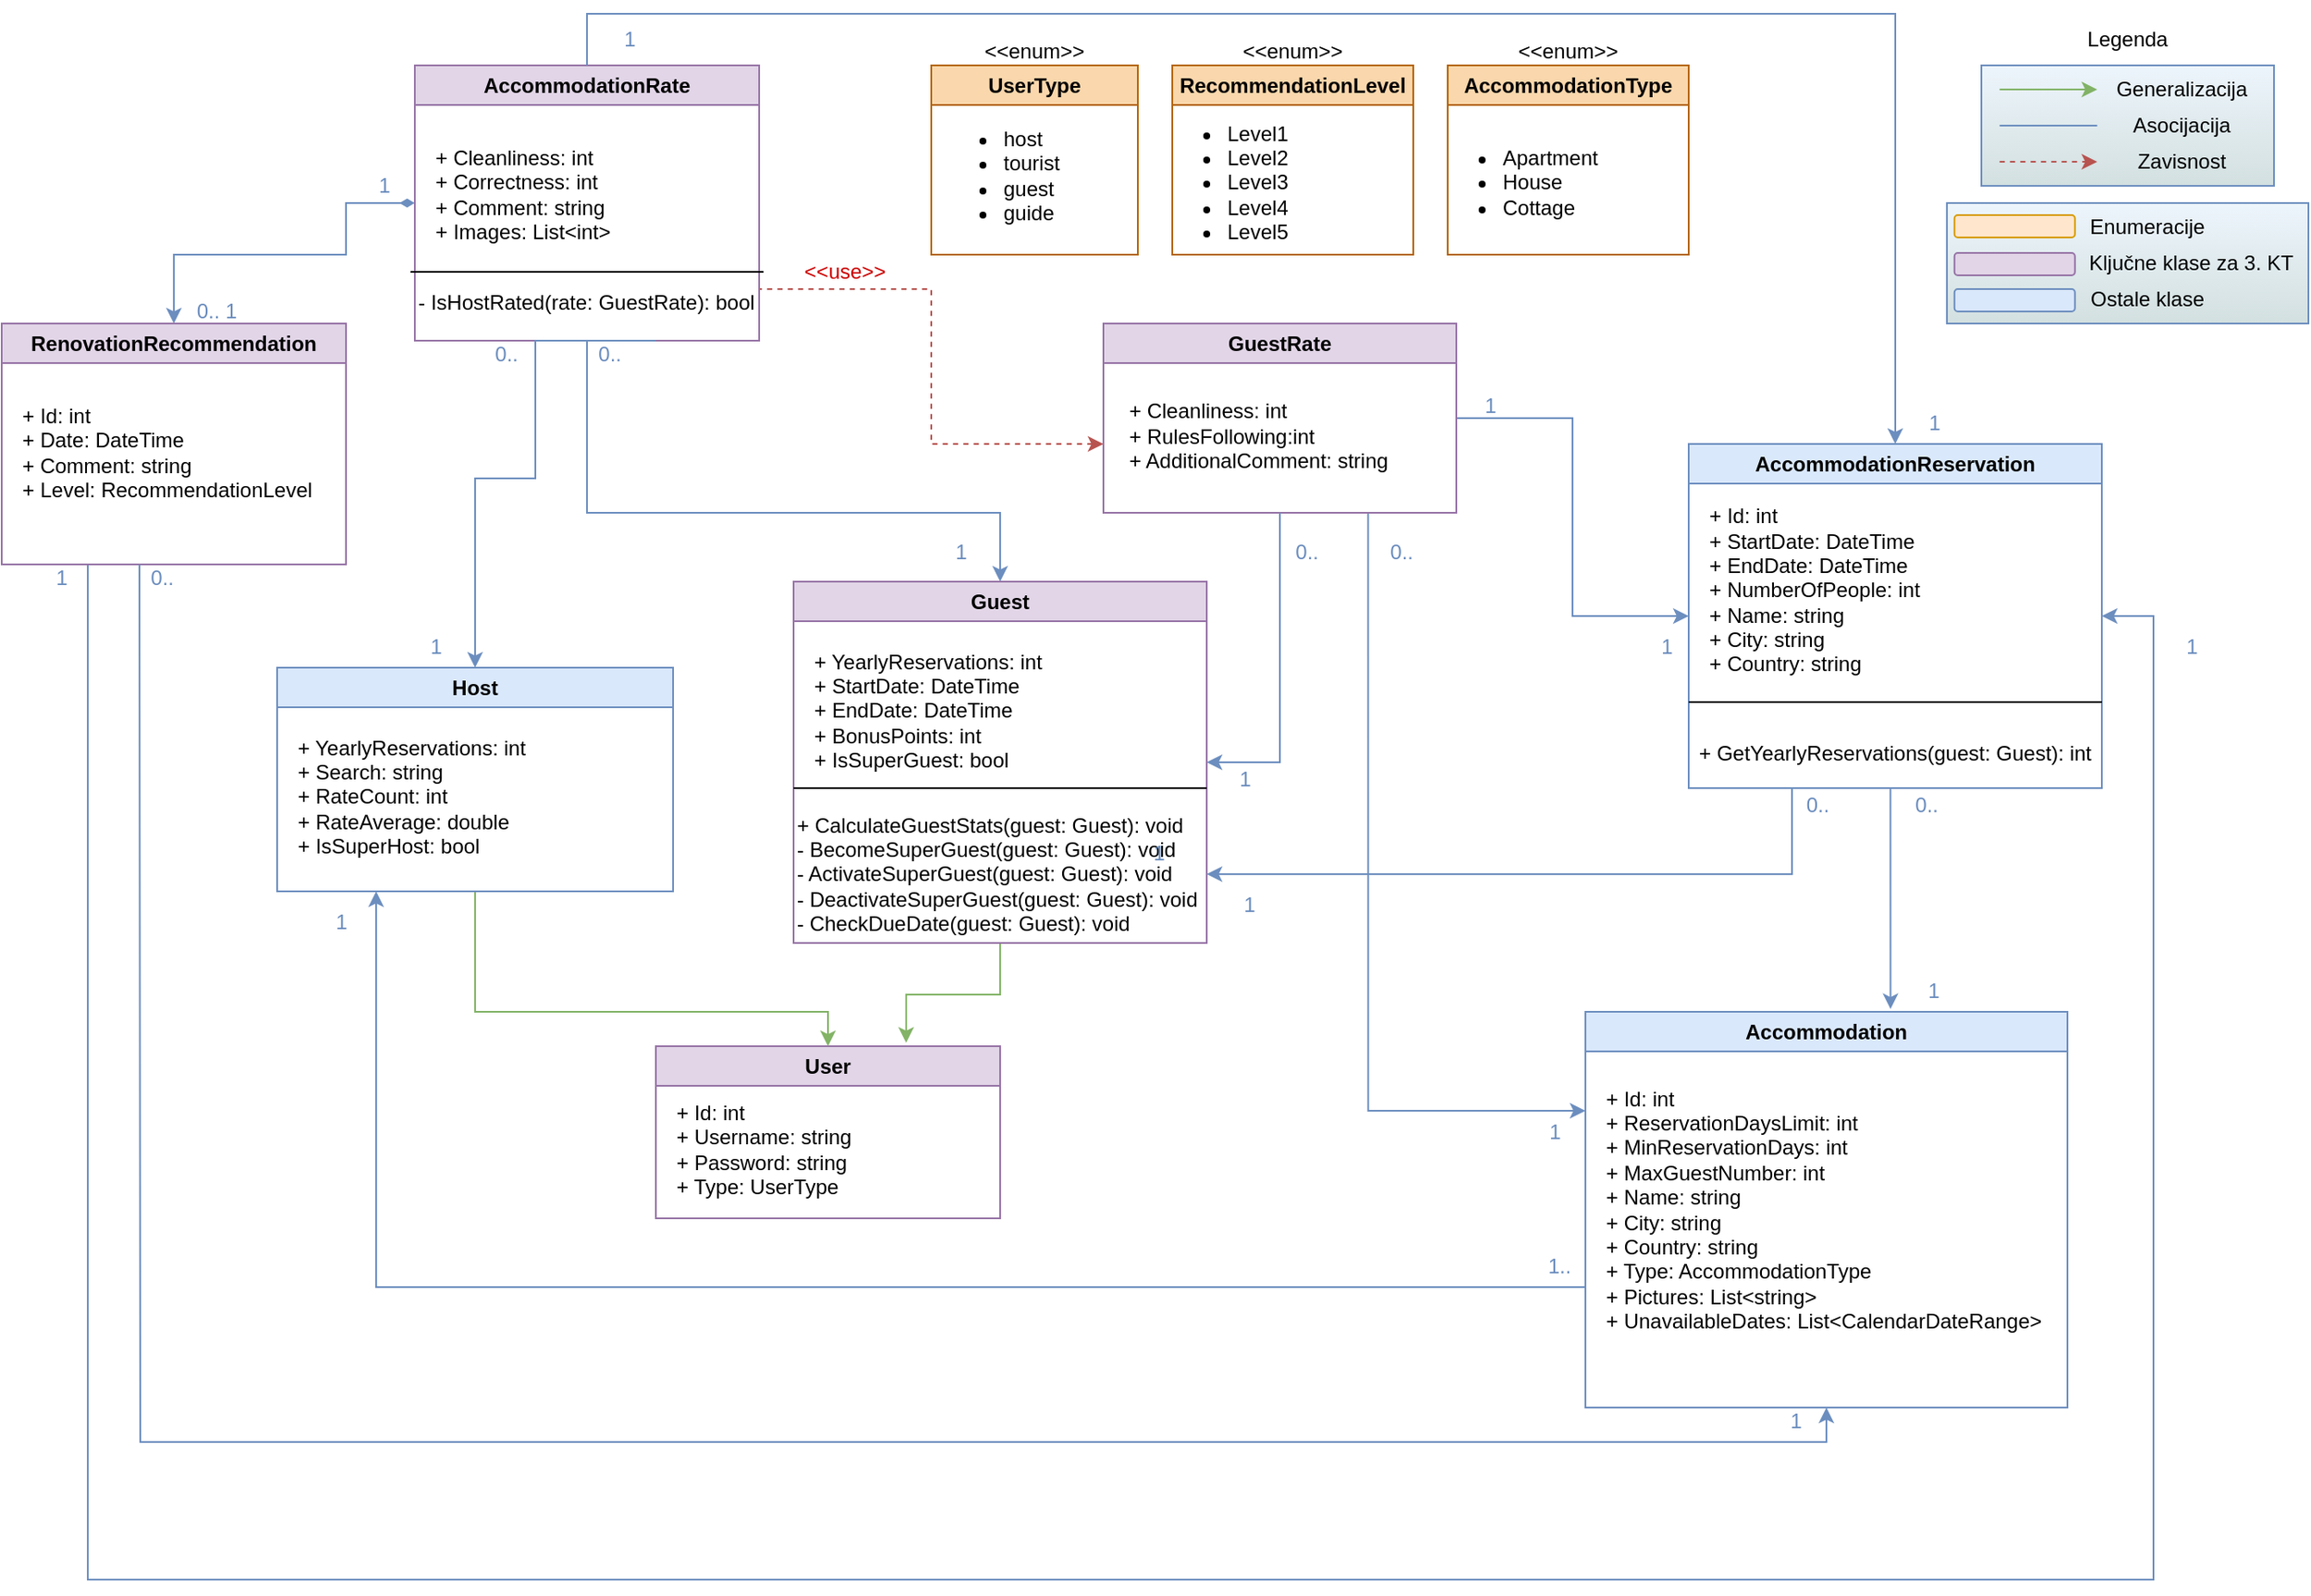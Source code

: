 <mxfile version="24.4.0" type="github">
  <diagram name="Page-1" id="qMxJpvpj7_H12InIcWU-">
    <mxGraphModel dx="2074" dy="1106" grid="1" gridSize="10" guides="1" tooltips="1" connect="1" arrows="1" fold="1" page="1" pageScale="1" pageWidth="850" pageHeight="1100" math="0" shadow="0">
      <root>
        <mxCell id="0" />
        <mxCell id="1" parent="0" />
        <mxCell id="oFTy_eE11pHR6PuAk6cI-17" value="User" style="swimlane;whiteSpace=wrap;html=1;fillColor=#e1d5e7;strokeColor=#9673a6;" parent="1" vertex="1">
          <mxGeometry x="420" y="610" width="200" height="100" as="geometry" />
        </mxCell>
        <mxCell id="oFTy_eE11pHR6PuAk6cI-22" value="+ Id: int&lt;div&gt;+ Username: string&lt;/div&gt;&lt;div&gt;+ Password: string&lt;/div&gt;&lt;div&gt;+ Type: UserType&lt;/div&gt;" style="text;html=1;align=left;verticalAlign=middle;whiteSpace=wrap;rounded=0;" parent="oFTy_eE11pHR6PuAk6cI-17" vertex="1">
          <mxGeometry x="10" y="25" width="180" height="70" as="geometry" />
        </mxCell>
        <mxCell id="oFTy_eE11pHR6PuAk6cI-18" value="UserType" style="swimlane;whiteSpace=wrap;html=1;fillColor=#fad7ac;strokeColor=#b46504;" parent="1" vertex="1">
          <mxGeometry x="580" y="40" width="120" height="110" as="geometry">
            <mxRectangle x="610" y="30" width="90" height="30" as="alternateBounds" />
          </mxGeometry>
        </mxCell>
        <mxCell id="oFTy_eE11pHR6PuAk6cI-23" value="&lt;ul&gt;&lt;li style=&quot;&quot;&gt;host&lt;/li&gt;&lt;li style=&quot;&quot;&gt;tourist&lt;/li&gt;&lt;li style=&quot;&quot;&gt;guest&lt;/li&gt;&lt;li style=&quot;&quot;&gt;&lt;span style=&quot;background-color: initial;&quot;&gt;guide&lt;/span&gt;&lt;/li&gt;&lt;/ul&gt;" style="text;html=1;align=left;verticalAlign=middle;whiteSpace=wrap;rounded=0;" parent="oFTy_eE11pHR6PuAk6cI-18" vertex="1">
          <mxGeometry y="29" width="73" height="70" as="geometry" />
        </mxCell>
        <mxCell id="yB7MZX--S5__9EGFR-4e-43" style="edgeStyle=orthogonalEdgeStyle;rounded=0;orthogonalLoop=1;jettySize=auto;html=1;exitX=0.5;exitY=0;exitDx=0;exitDy=0;fillColor=#dae8fc;strokeColor=#6c8ebf;endArrow=diamondThin;endFill=1;strokeWidth=1;startArrow=classic;startFill=1;" parent="1" source="oFTy_eE11pHR6PuAk6cI-19" edge="1">
          <mxGeometry relative="1" as="geometry">
            <mxPoint x="280" y="120" as="targetPoint" />
            <Array as="points">
              <mxPoint x="140" y="150" />
              <mxPoint x="240" y="150" />
              <mxPoint x="240" y="120" />
            </Array>
          </mxGeometry>
        </mxCell>
        <mxCell id="yB7MZX--S5__9EGFR-4e-79" style="edgeStyle=orthogonalEdgeStyle;rounded=0;orthogonalLoop=1;jettySize=auto;html=1;exitX=0.25;exitY=1;exitDx=0;exitDy=0;entryX=1;entryY=0.5;entryDx=0;entryDy=0;fillColor=#dae8fc;strokeColor=#6c8ebf;" parent="1" source="oFTy_eE11pHR6PuAk6cI-19" target="yB7MZX--S5__9EGFR-4e-61" edge="1">
          <mxGeometry relative="1" as="geometry">
            <Array as="points">
              <mxPoint x="90" y="920" />
              <mxPoint x="1290" y="920" />
              <mxPoint x="1290" y="360" />
            </Array>
          </mxGeometry>
        </mxCell>
        <mxCell id="oFTy_eE11pHR6PuAk6cI-19" value="RenovationRecommendation" style="swimlane;whiteSpace=wrap;html=1;fillColor=#e1d5e7;strokeColor=#9673a6;" parent="1" vertex="1">
          <mxGeometry x="40" y="190" width="200" height="140" as="geometry">
            <mxRectangle x="40" y="190" width="200" height="30" as="alternateBounds" />
          </mxGeometry>
        </mxCell>
        <mxCell id="oFTy_eE11pHR6PuAk6cI-25" value="+ Id: int&lt;div&gt;+ Date: DateTime&lt;/div&gt;&lt;div&gt;&lt;span style=&quot;background-color: initial;&quot;&gt;+ Comment: string&lt;/span&gt;&lt;br&gt;&lt;/div&gt;&lt;div&gt;&lt;span style=&quot;background-color: initial;&quot;&gt;+ Level: RecommendationLevel&lt;/span&gt;&lt;/div&gt;" style="text;html=1;align=left;verticalAlign=middle;whiteSpace=wrap;rounded=0;" parent="oFTy_eE11pHR6PuAk6cI-19" vertex="1">
          <mxGeometry x="10" y="30" width="180" height="90" as="geometry" />
        </mxCell>
        <mxCell id="yB7MZX--S5__9EGFR-4e-36" style="edgeStyle=orthogonalEdgeStyle;rounded=0;orthogonalLoop=1;jettySize=auto;html=1;entryX=1;entryY=0.5;entryDx=0;entryDy=0;fillColor=#f8cecc;strokeColor=#b85450;dashed=1;startArrow=classic;startFill=1;endArrow=none;endFill=0;" parent="1" source="oFTy_eE11pHR6PuAk6cI-20" target="yB7MZX--S5__9EGFR-4e-19" edge="1">
          <mxGeometry relative="1" as="geometry">
            <Array as="points">
              <mxPoint x="580" y="260" />
              <mxPoint x="580" y="170" />
              <mxPoint x="480" y="170" />
            </Array>
          </mxGeometry>
        </mxCell>
        <mxCell id="yB7MZX--S5__9EGFR-4e-75" style="edgeStyle=orthogonalEdgeStyle;rounded=0;orthogonalLoop=1;jettySize=auto;html=1;exitX=1;exitY=0.5;exitDx=0;exitDy=0;entryX=0;entryY=0.5;entryDx=0;entryDy=0;fillColor=#dae8fc;strokeColor=#6c8ebf;" parent="1" source="oFTy_eE11pHR6PuAk6cI-20" target="yB7MZX--S5__9EGFR-4e-61" edge="1">
          <mxGeometry relative="1" as="geometry" />
        </mxCell>
        <mxCell id="yB7MZX--S5__9EGFR-4e-100" style="edgeStyle=orthogonalEdgeStyle;rounded=0;orthogonalLoop=1;jettySize=auto;html=1;exitX=0.75;exitY=1;exitDx=0;exitDy=0;entryX=0;entryY=0.25;entryDx=0;entryDy=0;fillColor=#dae8fc;strokeColor=#6c8ebf;" parent="1" source="oFTy_eE11pHR6PuAk6cI-20" target="yB7MZX--S5__9EGFR-4e-69" edge="1">
          <mxGeometry relative="1" as="geometry" />
        </mxCell>
        <mxCell id="oFTy_eE11pHR6PuAk6cI-20" value="GuestRate" style="swimlane;whiteSpace=wrap;html=1;fillColor=#e1d5e7;strokeColor=#9673a6;" parent="1" vertex="1">
          <mxGeometry x="680" y="190" width="205" height="110" as="geometry" />
        </mxCell>
        <mxCell id="oFTy_eE11pHR6PuAk6cI-29" value="&lt;div&gt;&lt;br&gt;&lt;/div&gt;&lt;div&gt;+ Cleanliness: int&lt;/div&gt;&lt;div&gt;+ RulesFollowing:int&lt;/div&gt;&lt;div&gt;+ AdditionalComment: string&lt;/div&gt;" style="text;html=1;align=left;verticalAlign=middle;whiteSpace=wrap;rounded=0;" parent="oFTy_eE11pHR6PuAk6cI-20" vertex="1">
          <mxGeometry x="12.5" y="32.5" width="180" height="50" as="geometry" />
        </mxCell>
        <mxCell id="yB7MZX--S5__9EGFR-4e-49" style="edgeStyle=orthogonalEdgeStyle;rounded=0;orthogonalLoop=1;jettySize=auto;html=1;exitX=0.5;exitY=1;exitDx=0;exitDy=0;entryX=0.727;entryY=-0.02;entryDx=0;entryDy=0;fillColor=#d5e8d4;strokeColor=#82b366;entryPerimeter=0;" parent="1" source="oFTy_eE11pHR6PuAk6cI-21" target="oFTy_eE11pHR6PuAk6cI-17" edge="1">
          <mxGeometry relative="1" as="geometry" />
        </mxCell>
        <mxCell id="yB7MZX--S5__9EGFR-4e-50" style="edgeStyle=orthogonalEdgeStyle;rounded=0;orthogonalLoop=1;jettySize=auto;html=1;exitX=0.5;exitY=0;exitDx=0;exitDy=0;entryX=0.5;entryY=1;entryDx=0;entryDy=0;fillColor=#dae8fc;strokeColor=#6c8ebf;endArrow=none;endFill=0;startArrow=classic;startFill=1;" parent="1" source="oFTy_eE11pHR6PuAk6cI-21" target="yB7MZX--S5__9EGFR-4e-19" edge="1">
          <mxGeometry relative="1" as="geometry">
            <mxPoint x="410" y="280" as="targetPoint" />
            <Array as="points">
              <mxPoint x="620" y="300" />
              <mxPoint x="380" y="300" />
            </Array>
          </mxGeometry>
        </mxCell>
        <mxCell id="yB7MZX--S5__9EGFR-4e-60" style="edgeStyle=orthogonalEdgeStyle;rounded=0;orthogonalLoop=1;jettySize=auto;html=1;exitX=1;exitY=0.5;exitDx=0;exitDy=0;fillColor=#dae8fc;strokeColor=#6c8ebf;endArrow=none;endFill=0;startArrow=classic;startFill=1;entryX=0.5;entryY=1;entryDx=0;entryDy=0;" parent="1" source="oFTy_eE11pHR6PuAk6cI-21" target="oFTy_eE11pHR6PuAk6cI-20" edge="1">
          <mxGeometry relative="1" as="geometry">
            <mxPoint x="800" y="330" as="targetPoint" />
          </mxGeometry>
        </mxCell>
        <mxCell id="oFTy_eE11pHR6PuAk6cI-21" value="Guest" style="swimlane;whiteSpace=wrap;html=1;fillColor=#e1d5e7;strokeColor=#9673a6;" parent="1" vertex="1">
          <mxGeometry x="500" y="340" width="240" height="210" as="geometry" />
        </mxCell>
        <mxCell id="oFTy_eE11pHR6PuAk6cI-24" value="+ YearlyReservations: int&lt;div&gt;+ StartDate: DateTime&lt;/div&gt;&lt;div&gt;+ EndDate: DateTime&lt;/div&gt;&lt;div&gt;+ BonusPoints: int&lt;/div&gt;&lt;div&gt;+ IsSuperGuest: bool&lt;/div&gt;" style="text;html=1;align=left;verticalAlign=middle;whiteSpace=wrap;rounded=0;" parent="oFTy_eE11pHR6PuAk6cI-21" vertex="1">
          <mxGeometry x="10" y="40" width="180" height="70" as="geometry" />
        </mxCell>
        <mxCell id="AIQx7HWADuL0nwLdgpcf-7" value="" style="endArrow=none;html=1;rounded=0;" parent="oFTy_eE11pHR6PuAk6cI-21" edge="1">
          <mxGeometry width="50" height="50" relative="1" as="geometry">
            <mxPoint y="120" as="sourcePoint" />
            <mxPoint x="240" y="120" as="targetPoint" />
          </mxGeometry>
        </mxCell>
        <mxCell id="yB7MZX--S5__9EGFR-4e-4" value="+ CalculateGuestStats(guest: Guest): void&lt;div&gt;&lt;div&gt;&lt;span style=&quot;background-color: initial;&quot;&gt;- BecomeSuperGuest(guest: Guest): void&lt;/span&gt;&lt;br&gt;&lt;/div&gt;&lt;div&gt;&lt;span style=&quot;background-color: initial;&quot;&gt;- ActivateSuperGuest(guest: Guest): void&lt;/span&gt;&lt;/div&gt;&lt;div&gt;&lt;span style=&quot;background-color: initial;&quot;&gt;- DeactivateSuperGuest(guest: Guest): void&lt;/span&gt;&lt;/div&gt;&lt;div&gt;- CheckDueDate(guest: Guest): void&lt;/div&gt;&lt;/div&gt;" style="text;html=1;align=left;verticalAlign=middle;whiteSpace=wrap;rounded=0;" parent="oFTy_eE11pHR6PuAk6cI-21" vertex="1">
          <mxGeometry y="130" width="240" height="80" as="geometry" />
        </mxCell>
        <mxCell id="oFTy_eE11pHR6PuAk6cI-27" value="RecommendationLevel" style="swimlane;whiteSpace=wrap;html=1;fillColor=#fad7ac;strokeColor=#b46504;" parent="1" vertex="1">
          <mxGeometry x="720" y="40" width="140" height="110" as="geometry" />
        </mxCell>
        <mxCell id="oFTy_eE11pHR6PuAk6cI-28" value="&lt;ul&gt;&lt;li&gt;Level1&lt;/li&gt;&lt;li&gt;Level2&lt;/li&gt;&lt;li&gt;Level3&lt;/li&gt;&lt;li&gt;Level4&lt;/li&gt;&lt;li&gt;Level5&lt;/li&gt;&lt;/ul&gt;" style="text;html=1;align=left;verticalAlign=middle;whiteSpace=wrap;rounded=0;" parent="oFTy_eE11pHR6PuAk6cI-27" vertex="1">
          <mxGeometry x="-10" y="33" width="120" height="70" as="geometry" />
        </mxCell>
        <mxCell id="yB7MZX--S5__9EGFR-4e-19" value="AccommodationRate" style="swimlane;whiteSpace=wrap;html=1;fillColor=#e1d5e7;strokeColor=#9673a6;" parent="1" vertex="1">
          <mxGeometry x="280" y="40" width="200" height="160" as="geometry">
            <mxRectangle x="280" y="40" width="150" height="30" as="alternateBounds" />
          </mxGeometry>
        </mxCell>
        <mxCell id="yB7MZX--S5__9EGFR-4e-20" value="&lt;div&gt;+ Cleanliness: int&lt;/div&gt;&lt;div&gt;+ Correctness: int&lt;/div&gt;&lt;div&gt;+ Comment: string&lt;/div&gt;&lt;div&gt;+ Images: List&amp;lt;int&amp;gt;&lt;/div&gt;" style="text;html=1;align=left;verticalAlign=middle;whiteSpace=wrap;rounded=0;" parent="yB7MZX--S5__9EGFR-4e-19" vertex="1">
          <mxGeometry x="10" y="30" width="180" height="90" as="geometry" />
        </mxCell>
        <mxCell id="AIQx7HWADuL0nwLdgpcf-8" value="" style="endArrow=none;html=1;rounded=0;" parent="yB7MZX--S5__9EGFR-4e-19" edge="1">
          <mxGeometry width="50" height="50" relative="1" as="geometry">
            <mxPoint x="-2.5" y="120" as="sourcePoint" />
            <mxPoint x="202.5" y="120" as="targetPoint" />
          </mxGeometry>
        </mxCell>
        <mxCell id="yB7MZX--S5__9EGFR-4e-3" value="&lt;div&gt;- IsHostRated(rate: GuestRate): bool&lt;/div&gt;&lt;div&gt;&lt;br&gt;&lt;/div&gt;" style="text;html=1;align=left;verticalAlign=middle;whiteSpace=wrap;rounded=0;" parent="yB7MZX--S5__9EGFR-4e-19" vertex="1">
          <mxGeometry y="140" width="200" height="10" as="geometry" />
        </mxCell>
        <mxCell id="yB7MZX--S5__9EGFR-4e-38" value="&lt;font color=&quot;#cc0000&quot;&gt;&amp;lt;&amp;lt;use&amp;gt;&amp;gt;&lt;/font&gt;" style="text;html=1;align=center;verticalAlign=middle;whiteSpace=wrap;rounded=0;" parent="1" vertex="1">
          <mxGeometry x="500" y="145" width="60" height="30" as="geometry" />
        </mxCell>
        <mxCell id="yB7MZX--S5__9EGFR-4e-39" value="" style="group;" parent="1" vertex="1" connectable="0">
          <mxGeometry x="1190.01" y="40" width="170" height="70" as="geometry" />
        </mxCell>
        <mxCell id="yB7MZX--S5__9EGFR-4e-7" value="" style="rounded=0;whiteSpace=wrap;html=1;fillColor=#EDF5FC;strokeColor=#6c8ebf;gradientColor=#D3E0E0;" parent="yB7MZX--S5__9EGFR-4e-39" vertex="1">
          <mxGeometry width="170" height="70" as="geometry" />
        </mxCell>
        <mxCell id="yB7MZX--S5__9EGFR-4e-10" value="" style="endArrow=classic;html=1;rounded=0;fillColor=#d5e8d4;strokeColor=#82b366;" parent="yB7MZX--S5__9EGFR-4e-39" edge="1">
          <mxGeometry width="50" height="50" relative="1" as="geometry">
            <mxPoint x="10.625" y="14" as="sourcePoint" />
            <mxPoint x="67.292" y="14" as="targetPoint" />
          </mxGeometry>
        </mxCell>
        <mxCell id="yB7MZX--S5__9EGFR-4e-11" value="" style="endArrow=none;html=1;rounded=0;fillColor=#dae8fc;strokeColor=#6c8ebf;endFill=0;" parent="yB7MZX--S5__9EGFR-4e-39" edge="1">
          <mxGeometry width="50" height="50" relative="1" as="geometry">
            <mxPoint x="10.625" y="35" as="sourcePoint" />
            <mxPoint x="67.292" y="35" as="targetPoint" />
          </mxGeometry>
        </mxCell>
        <mxCell id="yB7MZX--S5__9EGFR-4e-12" value="" style="endArrow=classic;html=1;rounded=0;fillColor=#f8cecc;strokeColor=#b85450;dashed=1;" parent="yB7MZX--S5__9EGFR-4e-39" edge="1">
          <mxGeometry width="50" height="50" relative="1" as="geometry">
            <mxPoint x="10.625" y="56" as="sourcePoint" />
            <mxPoint x="67.292" y="56" as="targetPoint" />
          </mxGeometry>
        </mxCell>
        <mxCell id="yB7MZX--S5__9EGFR-4e-14" value="Generalizacija" style="text;html=1;align=center;verticalAlign=middle;whiteSpace=wrap;rounded=0;" parent="yB7MZX--S5__9EGFR-4e-39" vertex="1">
          <mxGeometry x="74.375" y="7" width="85" height="14" as="geometry" />
        </mxCell>
        <mxCell id="yB7MZX--S5__9EGFR-4e-15" value="Asocijacija" style="text;html=1;align=center;verticalAlign=middle;whiteSpace=wrap;rounded=0;" parent="yB7MZX--S5__9EGFR-4e-39" vertex="1">
          <mxGeometry x="74.375" y="28" width="85" height="14" as="geometry" />
        </mxCell>
        <mxCell id="yB7MZX--S5__9EGFR-4e-16" value="Zavisnost" style="text;html=1;align=center;verticalAlign=middle;whiteSpace=wrap;rounded=0;" parent="yB7MZX--S5__9EGFR-4e-39" vertex="1">
          <mxGeometry x="74.375" y="49" width="85" height="14" as="geometry" />
        </mxCell>
        <mxCell id="yB7MZX--S5__9EGFR-4e-44" value="&lt;font color=&quot;#6a8cbd&quot;&gt;0.. 1&lt;/font&gt;" style="text;html=1;align=center;verticalAlign=middle;whiteSpace=wrap;rounded=0;" parent="1" vertex="1">
          <mxGeometry x="150" y="175" width="30" height="15" as="geometry" />
        </mxCell>
        <mxCell id="yB7MZX--S5__9EGFR-4e-45" value="&lt;font color=&quot;#6a8cbd&quot;&gt;1&lt;/font&gt;" style="text;html=1;align=center;verticalAlign=middle;whiteSpace=wrap;rounded=0;" parent="1" vertex="1">
          <mxGeometry x="250" y="102" width="25" height="15" as="geometry" />
        </mxCell>
        <mxCell id="yB7MZX--S5__9EGFR-4e-46" value="&amp;lt;&amp;lt;enum&amp;gt;&amp;gt;" style="text;html=1;align=center;verticalAlign=middle;whiteSpace=wrap;rounded=0;" parent="1" vertex="1">
          <mxGeometry x="760" y="17" width="60" height="30" as="geometry" />
        </mxCell>
        <mxCell id="yB7MZX--S5__9EGFR-4e-47" value="&amp;lt;&amp;lt;enum&amp;gt;&amp;gt;" style="text;html=1;align=center;verticalAlign=middle;whiteSpace=wrap;rounded=0;" parent="1" vertex="1">
          <mxGeometry x="610" y="17" width="60" height="30" as="geometry" />
        </mxCell>
        <mxCell id="yB7MZX--S5__9EGFR-4e-58" style="edgeStyle=orthogonalEdgeStyle;rounded=0;orthogonalLoop=1;jettySize=auto;html=1;exitX=0.5;exitY=1;exitDx=0;exitDy=0;entryX=0.5;entryY=0;entryDx=0;entryDy=0;fillColor=#d5e8d4;strokeColor=#82b366;" parent="1" source="yB7MZX--S5__9EGFR-4e-51" target="oFTy_eE11pHR6PuAk6cI-17" edge="1">
          <mxGeometry relative="1" as="geometry">
            <Array as="points">
              <mxPoint x="315" y="590" />
              <mxPoint x="520" y="590" />
            </Array>
          </mxGeometry>
        </mxCell>
        <mxCell id="yB7MZX--S5__9EGFR-4e-59" style="edgeStyle=orthogonalEdgeStyle;rounded=0;orthogonalLoop=1;jettySize=auto;html=1;exitX=0.5;exitY=0;exitDx=0;exitDy=0;fillColor=#dae8fc;strokeColor=#6c8ebf;endArrow=none;endFill=0;startArrow=classic;startFill=1;" parent="1" source="yB7MZX--S5__9EGFR-4e-51" edge="1">
          <mxGeometry relative="1" as="geometry">
            <mxPoint x="420" y="200" as="targetPoint" />
            <Array as="points">
              <mxPoint x="315" y="280" />
              <mxPoint x="350" y="280" />
              <mxPoint x="350" y="200" />
            </Array>
          </mxGeometry>
        </mxCell>
        <mxCell id="yB7MZX--S5__9EGFR-4e-51" value="Host" style="swimlane;whiteSpace=wrap;html=1;fillColor=#dae8fc;strokeColor=#6c8ebf;" parent="1" vertex="1">
          <mxGeometry x="200" y="390" width="230" height="130" as="geometry" />
        </mxCell>
        <mxCell id="yB7MZX--S5__9EGFR-4e-52" value="+ YearlyReservations: int&lt;div&gt;+ Search: string&lt;/div&gt;&lt;div&gt;+ RateCount: int&lt;/div&gt;&lt;div&gt;+ RateAverage: double&lt;/div&gt;&lt;div&gt;+ IsSuperHost: bool&lt;/div&gt;" style="text;html=1;align=left;verticalAlign=middle;whiteSpace=wrap;rounded=0;" parent="yB7MZX--S5__9EGFR-4e-51" vertex="1">
          <mxGeometry x="10" y="40" width="180" height="70" as="geometry" />
        </mxCell>
        <mxCell id="yB7MZX--S5__9EGFR-4e-74" style="edgeStyle=orthogonalEdgeStyle;rounded=0;orthogonalLoop=1;jettySize=auto;html=1;exitX=0.25;exitY=1;exitDx=0;exitDy=0;entryX=1;entryY=0.5;entryDx=0;entryDy=0;fillColor=#dae8fc;strokeColor=#6c8ebf;" parent="1" source="yB7MZX--S5__9EGFR-4e-61" target="yB7MZX--S5__9EGFR-4e-4" edge="1">
          <mxGeometry relative="1" as="geometry" />
        </mxCell>
        <mxCell id="yB7MZX--S5__9EGFR-4e-77" style="edgeStyle=orthogonalEdgeStyle;rounded=0;orthogonalLoop=1;jettySize=auto;html=1;exitX=0.5;exitY=0;exitDx=0;exitDy=0;entryX=0.5;entryY=0;entryDx=0;entryDy=0;fillColor=#dae8fc;strokeColor=#6c8ebf;endArrow=none;endFill=0;startArrow=classic;startFill=1;" parent="1" source="yB7MZX--S5__9EGFR-4e-61" target="yB7MZX--S5__9EGFR-4e-19" edge="1">
          <mxGeometry relative="1" as="geometry">
            <Array as="points">
              <mxPoint x="1140" y="10" />
              <mxPoint x="380" y="10" />
            </Array>
          </mxGeometry>
        </mxCell>
        <mxCell id="yB7MZX--S5__9EGFR-4e-61" value="AccommodationReservation" style="swimlane;whiteSpace=wrap;html=1;fillColor=#dae8fc;strokeColor=#6c8ebf;" parent="1" vertex="1">
          <mxGeometry x="1020" y="260" width="240" height="200" as="geometry">
            <mxRectangle x="280" y="40" width="150" height="30" as="alternateBounds" />
          </mxGeometry>
        </mxCell>
        <mxCell id="yB7MZX--S5__9EGFR-4e-62" value="+ Id: int&lt;div&gt;+ StartDate: DateTime&lt;/div&gt;&lt;div&gt;+ EndDate: DateTime&lt;/div&gt;&lt;div&gt;+ NumberOfPeople: int&lt;/div&gt;&lt;div&gt;+ Name: string&lt;/div&gt;&lt;div&gt;+ City: string&lt;/div&gt;&lt;div&gt;+ Country: string&lt;/div&gt;" style="text;html=1;align=left;verticalAlign=middle;whiteSpace=wrap;rounded=0;" parent="yB7MZX--S5__9EGFR-4e-61" vertex="1">
          <mxGeometry x="10" y="40" width="180" height="90" as="geometry" />
        </mxCell>
        <mxCell id="yB7MZX--S5__9EGFR-4e-67" value="" style="endArrow=none;html=1;rounded=0;" parent="yB7MZX--S5__9EGFR-4e-61" edge="1">
          <mxGeometry width="50" height="50" relative="1" as="geometry">
            <mxPoint y="150" as="sourcePoint" />
            <mxPoint x="240" y="150" as="targetPoint" />
          </mxGeometry>
        </mxCell>
        <mxCell id="yB7MZX--S5__9EGFR-4e-68" value="&lt;span style=&quot;text-align: left;&quot;&gt;+ GetYearlyReservations(guest: Guest): int&lt;/span&gt;" style="text;html=1;align=center;verticalAlign=middle;whiteSpace=wrap;rounded=0;" parent="yB7MZX--S5__9EGFR-4e-61" vertex="1">
          <mxGeometry x="5" y="170" width="230" height="20" as="geometry" />
        </mxCell>
        <mxCell id="yB7MZX--S5__9EGFR-4e-78" style="edgeStyle=orthogonalEdgeStyle;rounded=0;orthogonalLoop=1;jettySize=auto;html=1;exitX=0.5;exitY=1;exitDx=0;exitDy=0;fillColor=#dae8fc;strokeColor=#6c8ebf;startArrow=classic;startFill=1;endArrow=none;endFill=0;" parent="1" source="yB7MZX--S5__9EGFR-4e-69" edge="1">
          <mxGeometry relative="1" as="geometry">
            <mxPoint x="120" y="330" as="targetPoint" />
          </mxGeometry>
        </mxCell>
        <mxCell id="yB7MZX--S5__9EGFR-4e-69" value="Accommodation" style="swimlane;whiteSpace=wrap;html=1;fillColor=#dae8fc;strokeColor=#6c8ebf;" parent="1" vertex="1">
          <mxGeometry x="960" y="590" width="280" height="230" as="geometry">
            <mxRectangle x="280" y="40" width="150" height="30" as="alternateBounds" />
          </mxGeometry>
        </mxCell>
        <mxCell id="yB7MZX--S5__9EGFR-4e-70" value="+ Id: int&lt;div&gt;+ ReservationDaysLimit: int&lt;/div&gt;&lt;div&gt;+ MinReservationDays: int&lt;/div&gt;&lt;div&gt;+ MaxGuestNumber: int&lt;/div&gt;&lt;div&gt;+ Name: string&lt;/div&gt;&lt;div&gt;+ City: string&lt;/div&gt;&lt;div&gt;+ Country: string&lt;/div&gt;&lt;div&gt;+ Type: AccommodationType&lt;/div&gt;&lt;div&gt;+ Pictures: List&amp;lt;string&amp;gt;&lt;/div&gt;&lt;div&gt;+ UnavailableDates: List&amp;lt;CalendarDateRange&amp;gt;&lt;/div&gt;" style="text;html=1;align=left;verticalAlign=middle;whiteSpace=wrap;rounded=0;" parent="yB7MZX--S5__9EGFR-4e-69" vertex="1">
          <mxGeometry x="10" y="20" width="270" height="190" as="geometry" />
        </mxCell>
        <mxCell id="yB7MZX--S5__9EGFR-4e-73" style="edgeStyle=orthogonalEdgeStyle;rounded=0;orthogonalLoop=1;jettySize=auto;html=1;exitX=0.5;exitY=1;exitDx=0;exitDy=0;entryX=0.633;entryY=-0.007;entryDx=0;entryDy=0;entryPerimeter=0;fillColor=#dae8fc;strokeColor=#6c8ebf;" parent="1" source="yB7MZX--S5__9EGFR-4e-61" target="yB7MZX--S5__9EGFR-4e-69" edge="1">
          <mxGeometry relative="1" as="geometry">
            <Array as="points">
              <mxPoint x="1137" y="460" />
            </Array>
          </mxGeometry>
        </mxCell>
        <mxCell id="yB7MZX--S5__9EGFR-4e-80" style="edgeStyle=orthogonalEdgeStyle;rounded=0;orthogonalLoop=1;jettySize=auto;html=1;entryX=0.25;entryY=1;entryDx=0;entryDy=0;fillColor=#dae8fc;strokeColor=#6c8ebf;" parent="1" target="yB7MZX--S5__9EGFR-4e-51" edge="1">
          <mxGeometry relative="1" as="geometry">
            <mxPoint x="960" y="750" as="sourcePoint" />
            <Array as="points">
              <mxPoint x="258" y="750" />
            </Array>
          </mxGeometry>
        </mxCell>
        <mxCell id="yB7MZX--S5__9EGFR-4e-81" value="AccommodationType" style="swimlane;whiteSpace=wrap;html=1;fillColor=#fad7ac;strokeColor=#b46504;" parent="1" vertex="1">
          <mxGeometry x="880" y="40" width="140" height="110" as="geometry" />
        </mxCell>
        <mxCell id="yB7MZX--S5__9EGFR-4e-82" value="&lt;ul&gt;&lt;li&gt;Apartment&lt;/li&gt;&lt;li&gt;House&lt;/li&gt;&lt;li&gt;Cottage&lt;/li&gt;&lt;/ul&gt;" style="text;html=1;align=left;verticalAlign=middle;whiteSpace=wrap;rounded=0;" parent="yB7MZX--S5__9EGFR-4e-81" vertex="1">
          <mxGeometry x="-10" y="33" width="120" height="70" as="geometry" />
        </mxCell>
        <mxCell id="yB7MZX--S5__9EGFR-4e-83" value="&amp;lt;&amp;lt;enum&amp;gt;&amp;gt;" style="text;html=1;align=center;verticalAlign=middle;whiteSpace=wrap;rounded=0;" parent="1" vertex="1">
          <mxGeometry x="920" y="17" width="60" height="30" as="geometry" />
        </mxCell>
        <mxCell id="yB7MZX--S5__9EGFR-4e-84" value="&lt;font color=&quot;#6a8cbd&quot;&gt;1&lt;/font&gt;" style="text;html=1;align=center;verticalAlign=middle;whiteSpace=wrap;rounded=0;" parent="1" vertex="1">
          <mxGeometry x="280" y="370" width="25" height="15" as="geometry" />
        </mxCell>
        <mxCell id="yB7MZX--S5__9EGFR-4e-85" value="&lt;font color=&quot;#6a8cbd&quot;&gt;1&lt;/font&gt;" style="text;html=1;align=center;verticalAlign=middle;whiteSpace=wrap;rounded=0;" parent="1" vertex="1">
          <mxGeometry x="585" y="315" width="25" height="15" as="geometry" />
        </mxCell>
        <mxCell id="yB7MZX--S5__9EGFR-4e-86" value="&lt;font color=&quot;#6a8cbd&quot;&gt;1&lt;/font&gt;" style="text;html=1;align=center;verticalAlign=middle;whiteSpace=wrap;rounded=0;" parent="1" vertex="1">
          <mxGeometry x="1070" y="820" width="25" height="15" as="geometry" />
        </mxCell>
        <mxCell id="yB7MZX--S5__9EGFR-4e-87" value="&lt;font color=&quot;#6a8cbd&quot;&gt;1&lt;/font&gt;" style="text;html=1;align=center;verticalAlign=middle;whiteSpace=wrap;rounded=0;" parent="1" vertex="1">
          <mxGeometry x="1300" y="370" width="25" height="15" as="geometry" />
        </mxCell>
        <mxCell id="yB7MZX--S5__9EGFR-4e-88" value="&lt;font color=&quot;#6a8cbd&quot;&gt;1&lt;/font&gt;" style="text;html=1;align=center;verticalAlign=middle;whiteSpace=wrap;rounded=0;" parent="1" vertex="1">
          <mxGeometry x="225" y="530" width="25" height="15" as="geometry" />
        </mxCell>
        <mxCell id="yB7MZX--S5__9EGFR-4e-89" value="&lt;font color=&quot;#6a8cbd&quot;&gt;1&lt;/font&gt;" style="text;html=1;align=center;verticalAlign=middle;whiteSpace=wrap;rounded=0;" parent="1" vertex="1">
          <mxGeometry x="700" y="490" width="25" height="15" as="geometry" />
        </mxCell>
        <mxCell id="yB7MZX--S5__9EGFR-4e-90" value="&lt;font color=&quot;#6a8cbd&quot;&gt;1&lt;/font&gt;" style="text;html=1;align=center;verticalAlign=middle;whiteSpace=wrap;rounded=0;" parent="1" vertex="1">
          <mxGeometry x="1150" y="570" width="25" height="15" as="geometry" />
        </mxCell>
        <mxCell id="yB7MZX--S5__9EGFR-4e-91" value="&lt;font color=&quot;#6a8cbd&quot;&gt;1&lt;/font&gt;" style="text;html=1;align=center;verticalAlign=middle;whiteSpace=wrap;rounded=0;" parent="1" vertex="1">
          <mxGeometry x="750" y="447.5" width="25" height="15" as="geometry" />
        </mxCell>
        <mxCell id="yB7MZX--S5__9EGFR-4e-92" value="&lt;font color=&quot;#6a8cbd&quot;&gt;1&lt;/font&gt;" style="text;html=1;align=center;verticalAlign=middle;whiteSpace=wrap;rounded=0;" parent="1" vertex="1">
          <mxGeometry x="995" y="370" width="25" height="15" as="geometry" />
        </mxCell>
        <mxCell id="yB7MZX--S5__9EGFR-4e-93" value="&lt;font color=&quot;#6a8cbd&quot;&gt;0..&amp;nbsp;&lt;/font&gt;" style="text;html=1;align=center;verticalAlign=middle;whiteSpace=wrap;rounded=0;" parent="1" vertex="1">
          <mxGeometry x="320" y="200" width="30" height="15" as="geometry" />
        </mxCell>
        <mxCell id="yB7MZX--S5__9EGFR-4e-94" value="&lt;font color=&quot;#6a8cbd&quot;&gt;0..&amp;nbsp;&lt;/font&gt;" style="text;html=1;align=center;verticalAlign=middle;whiteSpace=wrap;rounded=0;" parent="1" vertex="1">
          <mxGeometry x="380" y="200" width="30" height="15" as="geometry" />
        </mxCell>
        <mxCell id="yB7MZX--S5__9EGFR-4e-95" value="&lt;font color=&quot;#6a8cbd&quot;&gt;0..&amp;nbsp;&lt;/font&gt;" style="text;html=1;align=center;verticalAlign=middle;whiteSpace=wrap;rounded=0;" parent="1" vertex="1">
          <mxGeometry x="120" y="330" width="30" height="15" as="geometry" />
        </mxCell>
        <mxCell id="yB7MZX--S5__9EGFR-4e-96" value="&lt;font color=&quot;#6a8cbd&quot;&gt;1&lt;/font&gt;" style="text;html=1;align=center;verticalAlign=middle;whiteSpace=wrap;rounded=0;" parent="1" vertex="1">
          <mxGeometry x="60" y="330" width="30" height="15" as="geometry" />
        </mxCell>
        <mxCell id="yB7MZX--S5__9EGFR-4e-97" value="&lt;font color=&quot;#6a8cbd&quot;&gt;1..&lt;/font&gt;" style="text;html=1;align=center;verticalAlign=middle;whiteSpace=wrap;rounded=0;" parent="1" vertex="1">
          <mxGeometry x="930" y="730" width="30" height="15" as="geometry" />
        </mxCell>
        <mxCell id="yB7MZX--S5__9EGFR-4e-98" value="&lt;font color=&quot;#6a8cbd&quot;&gt;0..&amp;nbsp;&lt;/font&gt;" style="text;html=1;align=center;verticalAlign=middle;whiteSpace=wrap;rounded=0;" parent="1" vertex="1">
          <mxGeometry x="785" y="315" width="30" height="15" as="geometry" />
        </mxCell>
        <mxCell id="yB7MZX--S5__9EGFR-4e-99" value="&lt;font color=&quot;#6a8cbd&quot;&gt;1&lt;/font&gt;" style="text;html=1;align=center;verticalAlign=middle;whiteSpace=wrap;rounded=0;" parent="1" vertex="1">
          <mxGeometry x="890" y="230" width="30" height="15" as="geometry" />
        </mxCell>
        <mxCell id="yB7MZX--S5__9EGFR-4e-101" value="&lt;font color=&quot;#6a8cbd&quot;&gt;1&lt;/font&gt;" style="text;html=1;align=center;verticalAlign=middle;whiteSpace=wrap;rounded=0;" parent="1" vertex="1">
          <mxGeometry x="930" y="652.5" width="25" height="15" as="geometry" />
        </mxCell>
        <mxCell id="yB7MZX--S5__9EGFR-4e-102" value="&lt;font color=&quot;#6a8cbd&quot;&gt;0..&amp;nbsp;&lt;/font&gt;" style="text;html=1;align=center;verticalAlign=middle;whiteSpace=wrap;rounded=0;" parent="1" vertex="1">
          <mxGeometry x="840" y="315" width="30" height="15" as="geometry" />
        </mxCell>
        <mxCell id="yB7MZX--S5__9EGFR-4e-103" value="&lt;font color=&quot;#6a8cbd&quot;&gt;0..&amp;nbsp;&lt;/font&gt;" style="text;html=1;align=center;verticalAlign=middle;whiteSpace=wrap;rounded=0;" parent="1" vertex="1">
          <mxGeometry x="1145" y="462.5" width="30" height="15" as="geometry" />
        </mxCell>
        <mxCell id="yB7MZX--S5__9EGFR-4e-104" value="&lt;font color=&quot;#6a8cbd&quot;&gt;1&lt;/font&gt;" style="text;html=1;align=center;verticalAlign=middle;whiteSpace=wrap;rounded=0;" parent="1" vertex="1">
          <mxGeometry x="1147.5" y="240" width="30" height="15" as="geometry" />
        </mxCell>
        <mxCell id="yB7MZX--S5__9EGFR-4e-105" value="&lt;font color=&quot;#6a8cbd&quot;&gt;1&lt;/font&gt;" style="text;html=1;align=center;verticalAlign=middle;whiteSpace=wrap;rounded=0;" parent="1" vertex="1">
          <mxGeometry x="390" y="17" width="30" height="15" as="geometry" />
        </mxCell>
        <mxCell id="yB7MZX--S5__9EGFR-4e-106" value="&lt;font color=&quot;#6a8cbd&quot;&gt;1&lt;/font&gt;" style="text;html=1;align=center;verticalAlign=middle;whiteSpace=wrap;rounded=0;" parent="1" vertex="1">
          <mxGeometry x="750" y="520" width="30" height="15" as="geometry" />
        </mxCell>
        <mxCell id="yB7MZX--S5__9EGFR-4e-107" value="&lt;font color=&quot;#6a8cbd&quot;&gt;0..&lt;/font&gt;" style="text;html=1;align=center;verticalAlign=middle;whiteSpace=wrap;rounded=0;" parent="1" vertex="1">
          <mxGeometry x="1080" y="462.5" width="30" height="15" as="geometry" />
        </mxCell>
        <mxCell id="yB7MZX--S5__9EGFR-4e-117" value="" style="group;" parent="1" vertex="1" connectable="0">
          <mxGeometry x="1170" y="120" width="210.01" height="70" as="geometry" />
        </mxCell>
        <mxCell id="yB7MZX--S5__9EGFR-4e-118" value="" style="rounded=0;whiteSpace=wrap;html=1;fillColor=#EDF5FC;strokeColor=#6c8ebf;gradientColor=#D3E0E0;" parent="yB7MZX--S5__9EGFR-4e-117" vertex="1">
          <mxGeometry width="210" height="70" as="geometry" />
        </mxCell>
        <mxCell id="yB7MZX--S5__9EGFR-4e-122" value="Enumeracije" style="text;html=1;align=center;verticalAlign=middle;whiteSpace=wrap;rounded=0;" parent="yB7MZX--S5__9EGFR-4e-117" vertex="1">
          <mxGeometry x="74.375" y="7" width="85" height="14" as="geometry" />
        </mxCell>
        <mxCell id="yB7MZX--S5__9EGFR-4e-123" value="Ključne klase za 3. KT" style="text;html=1;align=center;verticalAlign=middle;whiteSpace=wrap;rounded=0;" parent="yB7MZX--S5__9EGFR-4e-117" vertex="1">
          <mxGeometry x="74.38" y="28" width="135.63" height="14" as="geometry" />
        </mxCell>
        <mxCell id="yB7MZX--S5__9EGFR-4e-124" value="Ostale klase" style="text;html=1;align=center;verticalAlign=middle;whiteSpace=wrap;rounded=0;" parent="yB7MZX--S5__9EGFR-4e-117" vertex="1">
          <mxGeometry x="74.375" y="49" width="85" height="14" as="geometry" />
        </mxCell>
        <mxCell id="yB7MZX--S5__9EGFR-4e-125" value="" style="rounded=1;whiteSpace=wrap;html=1;fillColor=#ffe6cc;strokeColor=#d79b00;" parent="yB7MZX--S5__9EGFR-4e-117" vertex="1">
          <mxGeometry x="4.38" y="7" width="70" height="13" as="geometry" />
        </mxCell>
        <mxCell id="yB7MZX--S5__9EGFR-4e-126" value="" style="rounded=1;whiteSpace=wrap;html=1;fillColor=#e1d5e7;strokeColor=#9673a6;" parent="yB7MZX--S5__9EGFR-4e-117" vertex="1">
          <mxGeometry x="4.38" y="29" width="70" height="13" as="geometry" />
        </mxCell>
        <mxCell id="yB7MZX--S5__9EGFR-4e-127" value="" style="rounded=1;whiteSpace=wrap;html=1;fillColor=#dae8fc;strokeColor=#6c8ebf;" parent="yB7MZX--S5__9EGFR-4e-117" vertex="1">
          <mxGeometry x="4.38" y="50" width="70" height="13" as="geometry" />
        </mxCell>
        <mxCell id="yB7MZX--S5__9EGFR-4e-128" value="Legenda" style="text;html=1;align=center;verticalAlign=middle;whiteSpace=wrap;rounded=0;" parent="1" vertex="1">
          <mxGeometry x="1245.01" y="10" width="60" height="30" as="geometry" />
        </mxCell>
      </root>
    </mxGraphModel>
  </diagram>
</mxfile>
